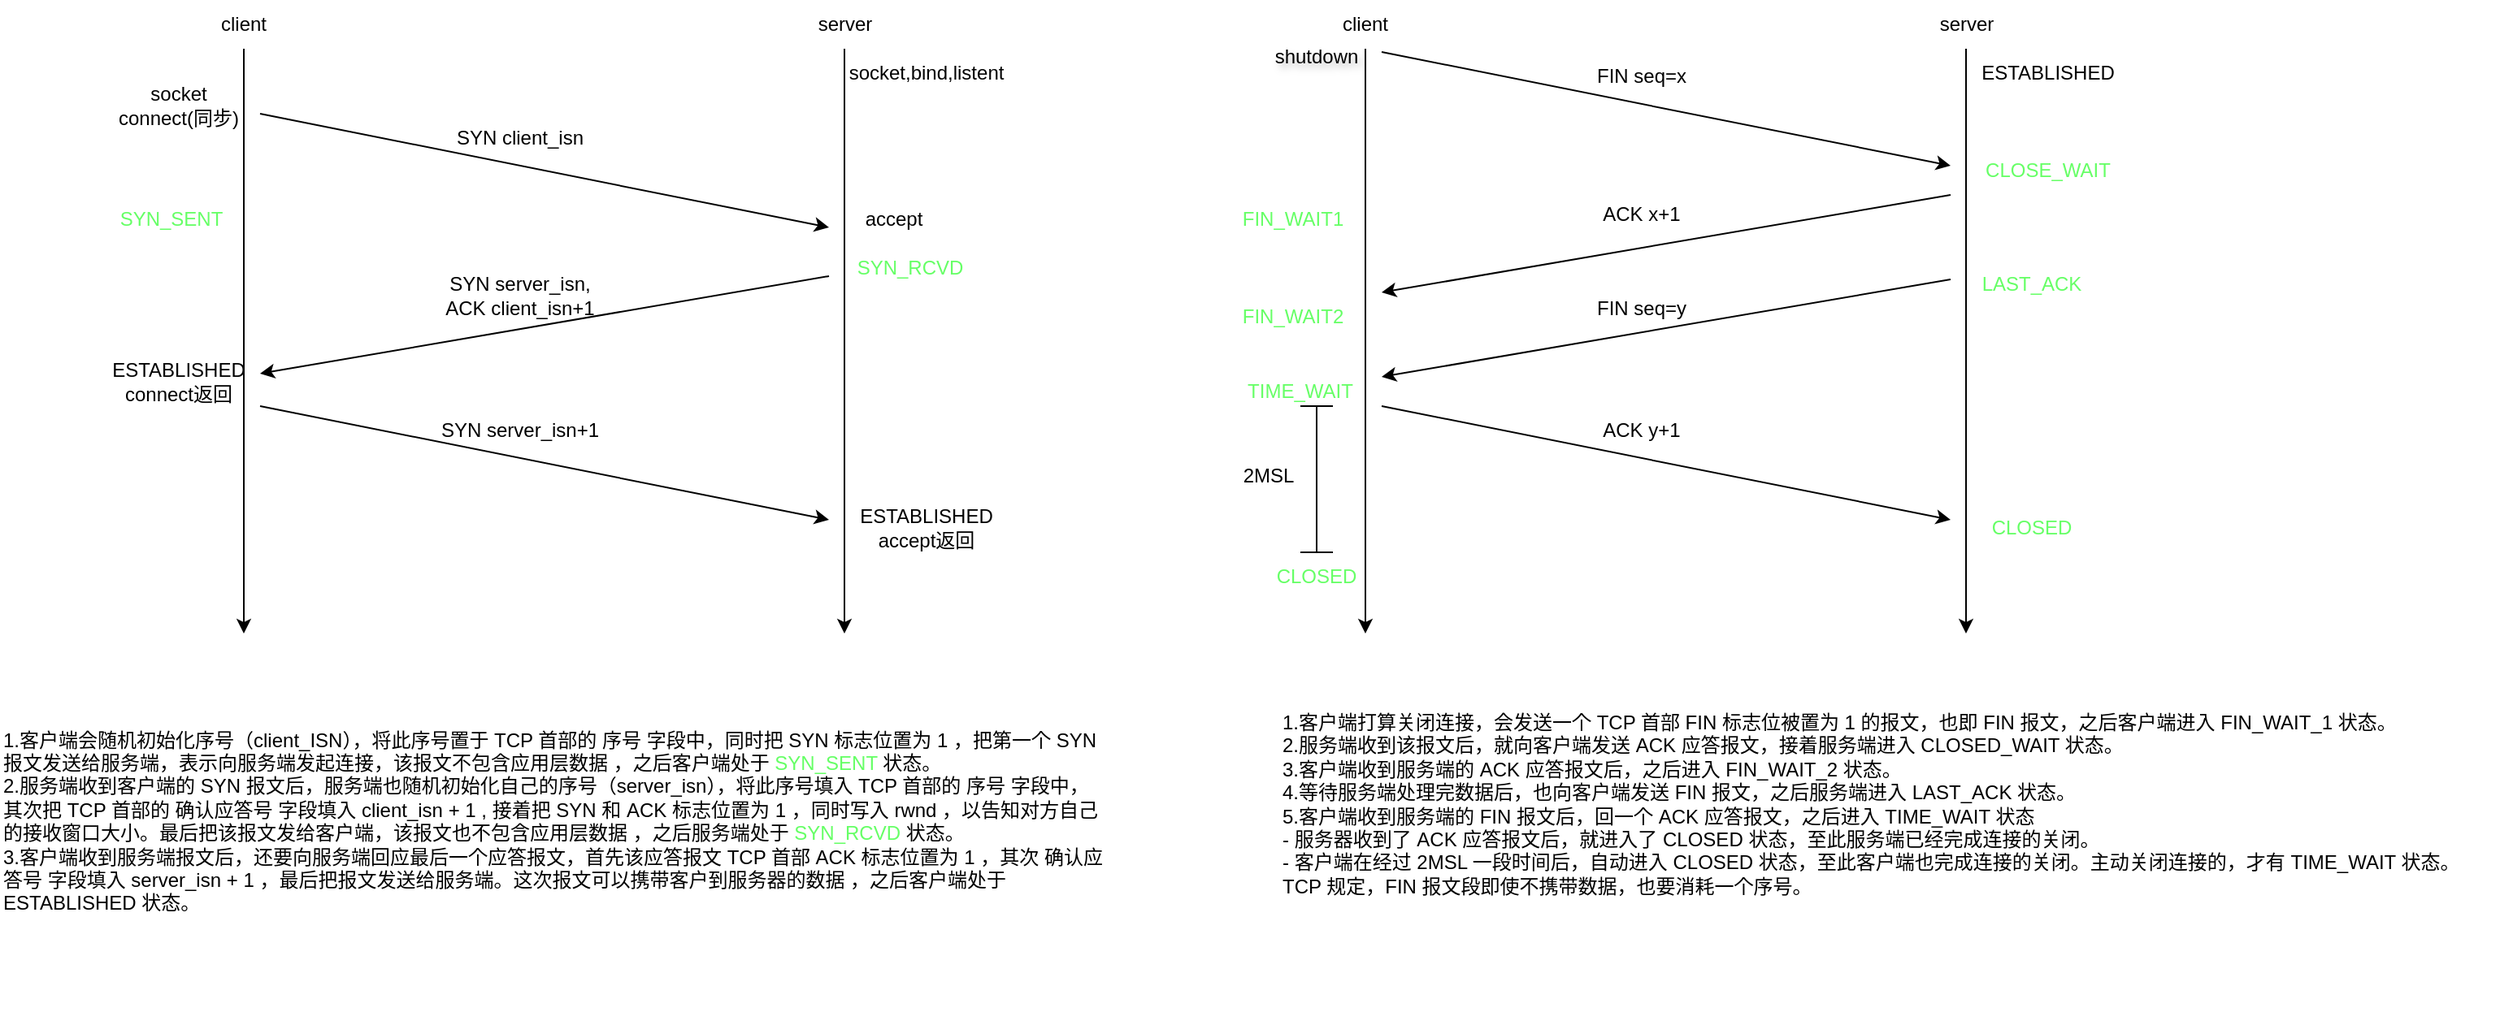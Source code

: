 <mxfile version="27.0.6">
  <diagram name="第 1 页" id="a8JhmEGu-Wv1vcs8Wqmk">
    <mxGraphModel dx="1473" dy="717" grid="1" gridSize="10" guides="1" tooltips="1" connect="1" arrows="1" fold="1" page="1" pageScale="1" pageWidth="827" pageHeight="1169" math="0" shadow="0">
      <root>
        <mxCell id="0" />
        <mxCell id="1" parent="0" />
        <mxCell id="XkKB2r11bsZm2Fxe6iz3-1" value="client" style="text;html=1;align=center;verticalAlign=middle;whiteSpace=wrap;rounded=0;" vertex="1" parent="1">
          <mxGeometry x="160" y="90" width="60" height="30" as="geometry" />
        </mxCell>
        <mxCell id="XkKB2r11bsZm2Fxe6iz3-2" value="server" style="text;html=1;align=center;verticalAlign=middle;whiteSpace=wrap;rounded=0;" vertex="1" parent="1">
          <mxGeometry x="530" y="90" width="60" height="30" as="geometry" />
        </mxCell>
        <mxCell id="XkKB2r11bsZm2Fxe6iz3-3" value="" style="endArrow=classic;html=1;rounded=0;exitX=0.5;exitY=1;exitDx=0;exitDy=0;" edge="1" parent="1" source="XkKB2r11bsZm2Fxe6iz3-1">
          <mxGeometry width="50" height="50" relative="1" as="geometry">
            <mxPoint x="190" y="530" as="sourcePoint" />
            <mxPoint x="190" y="480" as="targetPoint" />
          </mxGeometry>
        </mxCell>
        <mxCell id="XkKB2r11bsZm2Fxe6iz3-4" value="" style="endArrow=classic;html=1;rounded=0;exitX=0.5;exitY=1;exitDx=0;exitDy=0;" edge="1" parent="1">
          <mxGeometry width="50" height="50" relative="1" as="geometry">
            <mxPoint x="559.5" y="120" as="sourcePoint" />
            <mxPoint x="559.5" y="480" as="targetPoint" />
          </mxGeometry>
        </mxCell>
        <mxCell id="XkKB2r11bsZm2Fxe6iz3-5" value="&lt;div&gt;socket&lt;/div&gt;connect(同步)" style="text;html=1;align=center;verticalAlign=middle;whiteSpace=wrap;rounded=0;" vertex="1" parent="1">
          <mxGeometry x="110" y="140" width="80" height="30" as="geometry" />
        </mxCell>
        <mxCell id="XkKB2r11bsZm2Fxe6iz3-6" value="" style="endArrow=classic;html=1;rounded=0;" edge="1" parent="1">
          <mxGeometry width="50" height="50" relative="1" as="geometry">
            <mxPoint x="200" y="160" as="sourcePoint" />
            <mxPoint x="550" y="230" as="targetPoint" />
          </mxGeometry>
        </mxCell>
        <mxCell id="XkKB2r11bsZm2Fxe6iz3-7" value="SYN client_isn" style="text;html=1;align=center;verticalAlign=middle;whiteSpace=wrap;rounded=0;" vertex="1" parent="1">
          <mxGeometry x="300" y="160" width="120" height="30" as="geometry" />
        </mxCell>
        <mxCell id="XkKB2r11bsZm2Fxe6iz3-8" value="socket,bind,listent" style="text;html=1;align=center;verticalAlign=middle;whiteSpace=wrap;rounded=0;" vertex="1" parent="1">
          <mxGeometry x="570" y="120" width="80" height="30" as="geometry" />
        </mxCell>
        <mxCell id="XkKB2r11bsZm2Fxe6iz3-9" value="accept" style="text;html=1;align=center;verticalAlign=middle;whiteSpace=wrap;rounded=0;" vertex="1" parent="1">
          <mxGeometry x="550" y="210" width="80" height="30" as="geometry" />
        </mxCell>
        <mxCell id="XkKB2r11bsZm2Fxe6iz3-10" value="SYN_RCVD" style="text;html=1;align=center;verticalAlign=middle;whiteSpace=wrap;rounded=0;fontColor=#66FF66;" vertex="1" parent="1">
          <mxGeometry x="570" y="240" width="60" height="30" as="geometry" />
        </mxCell>
        <mxCell id="XkKB2r11bsZm2Fxe6iz3-11" value="" style="endArrow=classic;html=1;rounded=0;" edge="1" parent="1">
          <mxGeometry width="50" height="50" relative="1" as="geometry">
            <mxPoint x="550" y="260" as="sourcePoint" />
            <mxPoint x="200" y="320" as="targetPoint" />
          </mxGeometry>
        </mxCell>
        <mxCell id="XkKB2r11bsZm2Fxe6iz3-12" value="SYN server_isn,&lt;br&gt;ACK client_isn+1" style="text;html=1;align=center;verticalAlign=middle;whiteSpace=wrap;rounded=0;" vertex="1" parent="1">
          <mxGeometry x="300" y="257" width="120" height="30" as="geometry" />
        </mxCell>
        <mxCell id="XkKB2r11bsZm2Fxe6iz3-13" value="&lt;div&gt;ESTABLISHED&lt;/div&gt;connect返回" style="text;html=1;align=center;verticalAlign=middle;whiteSpace=wrap;rounded=0;" vertex="1" parent="1">
          <mxGeometry x="110" y="310" width="80" height="30" as="geometry" />
        </mxCell>
        <mxCell id="XkKB2r11bsZm2Fxe6iz3-14" value="" style="endArrow=classic;html=1;rounded=0;" edge="1" parent="1">
          <mxGeometry width="50" height="50" relative="1" as="geometry">
            <mxPoint x="200" y="340" as="sourcePoint" />
            <mxPoint x="550" y="410" as="targetPoint" />
          </mxGeometry>
        </mxCell>
        <mxCell id="XkKB2r11bsZm2Fxe6iz3-15" value="SYN server_isn+1" style="text;html=1;align=center;verticalAlign=middle;whiteSpace=wrap;rounded=0;" vertex="1" parent="1">
          <mxGeometry x="300" y="340" width="120" height="30" as="geometry" />
        </mxCell>
        <mxCell id="XkKB2r11bsZm2Fxe6iz3-16" value="&lt;div&gt;ESTABLISHED&lt;/div&gt;accept返回" style="text;html=1;align=center;verticalAlign=middle;whiteSpace=wrap;rounded=0;" vertex="1" parent="1">
          <mxGeometry x="570" y="400" width="80" height="30" as="geometry" />
        </mxCell>
        <mxCell id="XkKB2r11bsZm2Fxe6iz3-17" value="&lt;div&gt;1.客户端会随机初始化序号（client_ISN），将此序号置于 TCP 首部的 序号 字段中，同时把 SYN 标志位置为 1 ，把第一个 SYN 报文发送给服务端，表示向服务端发起连接，该报文不包含应用层数据 ，之后客户端处于 &lt;font style=&quot;color: rgb(102, 255, 102);&quot;&gt;SYN_SENT&lt;/font&gt; 状态。&lt;/div&gt;&lt;div&gt;2.服务端收到客户端的 SYN 报文后，服务端也随机初始化自己的序号（server_isn），将此序号填入 TCP 首部的 序号 字段中，其次把 TCP 首部的 确认应答号 字段填入 client_isn + 1 , 接着把 SYN 和 ACK 标志位置为 1 ，同时写入 rwnd ，以告知对方自己的接收窗口大小。最后把该报文发给客户端，该报文也不包含应用层数据 ，之后服务端处于 &lt;font style=&quot;color: rgb(102, 255, 102);&quot;&gt;SYN_RCVD&lt;/font&gt; 状态。&lt;/div&gt;&lt;div&gt;3.客户端收到服务端报文后，还要向服务端回应最后一个应答报文，首先该应答报文 TCP 首部 ACK 标志位置为 1 ，其次 确认应答号 字段填入 server_isn + 1 ，最后把报文发送给服务端。这次报文可以携带客户到服务器的数据 ，之后客户端处于 ESTABLISHED 状态。&lt;/div&gt;&lt;div&gt;&lt;br&gt;&lt;/div&gt;&lt;div&gt;&lt;br&gt;&lt;/div&gt;" style="text;html=1;align=left;verticalAlign=middle;whiteSpace=wrap;rounded=0;" vertex="1" parent="1">
          <mxGeometry x="40" y="500" width="680" height="220" as="geometry" />
        </mxCell>
        <mxCell id="XkKB2r11bsZm2Fxe6iz3-18" value="&lt;span style=&quot;text-wrap-mode: wrap;&quot;&gt;SYN_SENT&lt;/span&gt;" style="text;html=1;align=center;verticalAlign=middle;resizable=0;points=[];autosize=1;strokeColor=none;fillColor=none;fontColor=#66FF66;" vertex="1" parent="1">
          <mxGeometry x="100" y="210" width="90" height="30" as="geometry" />
        </mxCell>
        <mxCell id="XkKB2r11bsZm2Fxe6iz3-19" value="client" style="text;html=1;align=center;verticalAlign=middle;whiteSpace=wrap;rounded=0;" vertex="1" parent="1">
          <mxGeometry x="850" y="90" width="60" height="30" as="geometry" />
        </mxCell>
        <mxCell id="XkKB2r11bsZm2Fxe6iz3-20" value="server" style="text;html=1;align=center;verticalAlign=middle;whiteSpace=wrap;rounded=0;" vertex="1" parent="1">
          <mxGeometry x="1220" y="90" width="60" height="30" as="geometry" />
        </mxCell>
        <mxCell id="XkKB2r11bsZm2Fxe6iz3-21" value="" style="endArrow=classic;html=1;rounded=0;exitX=0.5;exitY=1;exitDx=0;exitDy=0;" edge="1" parent="1" source="XkKB2r11bsZm2Fxe6iz3-19">
          <mxGeometry width="50" height="50" relative="1" as="geometry">
            <mxPoint x="880" y="530" as="sourcePoint" />
            <mxPoint x="880" y="480" as="targetPoint" />
          </mxGeometry>
        </mxCell>
        <mxCell id="XkKB2r11bsZm2Fxe6iz3-22" value="" style="endArrow=classic;html=1;rounded=0;exitX=0.5;exitY=1;exitDx=0;exitDy=0;" edge="1" parent="1">
          <mxGeometry width="50" height="50" relative="1" as="geometry">
            <mxPoint x="1249.5" y="120" as="sourcePoint" />
            <mxPoint x="1249.5" y="480" as="targetPoint" />
          </mxGeometry>
        </mxCell>
        <mxCell id="XkKB2r11bsZm2Fxe6iz3-23" value="&lt;div&gt;&lt;span style=&quot;background-color: transparent; color: light-dark(rgb(0, 0, 0), rgb(255, 255, 255));&quot;&gt;shutdown&lt;/span&gt;&lt;/div&gt;" style="text;html=1;align=center;verticalAlign=middle;whiteSpace=wrap;rounded=0;textShadow=1;" vertex="1" parent="1">
          <mxGeometry x="810" y="110" width="80" height="30" as="geometry" />
        </mxCell>
        <mxCell id="XkKB2r11bsZm2Fxe6iz3-24" value="" style="endArrow=classic;html=1;rounded=0;" edge="1" parent="1">
          <mxGeometry width="50" height="50" relative="1" as="geometry">
            <mxPoint x="890" y="122" as="sourcePoint" />
            <mxPoint x="1240" y="192" as="targetPoint" />
          </mxGeometry>
        </mxCell>
        <mxCell id="XkKB2r11bsZm2Fxe6iz3-25" value="FIN seq=x" style="text;html=1;align=center;verticalAlign=middle;whiteSpace=wrap;rounded=0;" vertex="1" parent="1">
          <mxGeometry x="990" y="122" width="120" height="30" as="geometry" />
        </mxCell>
        <mxCell id="XkKB2r11bsZm2Fxe6iz3-26" value="ESTABLISHED" style="text;html=1;align=center;verticalAlign=middle;whiteSpace=wrap;rounded=0;" vertex="1" parent="1">
          <mxGeometry x="1260" y="120" width="80" height="30" as="geometry" />
        </mxCell>
        <mxCell id="XkKB2r11bsZm2Fxe6iz3-27" value="CLOSE_WAIT" style="text;html=1;align=center;verticalAlign=middle;whiteSpace=wrap;rounded=0;fontColor=#66FF66;" vertex="1" parent="1">
          <mxGeometry x="1260" y="180" width="80" height="30" as="geometry" />
        </mxCell>
        <mxCell id="XkKB2r11bsZm2Fxe6iz3-28" value="" style="endArrow=classic;html=1;rounded=0;" edge="1" parent="1">
          <mxGeometry width="50" height="50" relative="1" as="geometry">
            <mxPoint x="1240" y="210" as="sourcePoint" />
            <mxPoint x="890" y="270" as="targetPoint" />
          </mxGeometry>
        </mxCell>
        <mxCell id="XkKB2r11bsZm2Fxe6iz3-29" value="ACK x+1" style="text;html=1;align=center;verticalAlign=middle;whiteSpace=wrap;rounded=0;" vertex="1" parent="1">
          <mxGeometry x="990" y="207" width="120" height="30" as="geometry" />
        </mxCell>
        <mxCell id="XkKB2r11bsZm2Fxe6iz3-30" value="&lt;span style=&quot;color: rgb(102, 255, 102);&quot;&gt;TIME_WAIT&lt;/span&gt;" style="text;html=1;align=center;verticalAlign=middle;whiteSpace=wrap;rounded=0;" vertex="1" parent="1">
          <mxGeometry x="800" y="316" width="80" height="30" as="geometry" />
        </mxCell>
        <mxCell id="XkKB2r11bsZm2Fxe6iz3-31" value="" style="endArrow=classic;html=1;rounded=0;" edge="1" parent="1">
          <mxGeometry width="50" height="50" relative="1" as="geometry">
            <mxPoint x="890" y="340" as="sourcePoint" />
            <mxPoint x="1240" y="410" as="targetPoint" />
          </mxGeometry>
        </mxCell>
        <mxCell id="XkKB2r11bsZm2Fxe6iz3-32" value="ACK y+1" style="text;html=1;align=center;verticalAlign=middle;whiteSpace=wrap;rounded=0;" vertex="1" parent="1">
          <mxGeometry x="990" y="340" width="120" height="30" as="geometry" />
        </mxCell>
        <mxCell id="XkKB2r11bsZm2Fxe6iz3-33" value="&lt;span style=&quot;color: rgb(102, 255, 102);&quot;&gt;CLOSED&lt;/span&gt;" style="text;html=1;align=center;verticalAlign=middle;whiteSpace=wrap;rounded=0;" vertex="1" parent="1">
          <mxGeometry x="1250" y="400" width="80" height="30" as="geometry" />
        </mxCell>
        <mxCell id="XkKB2r11bsZm2Fxe6iz3-34" value="&lt;span style=&quot;text-wrap-mode: wrap;&quot;&gt;FIN_WAIT1&lt;/span&gt;" style="text;html=1;align=center;verticalAlign=middle;resizable=0;points=[];autosize=1;strokeColor=none;fillColor=none;fontColor=#66FF66;" vertex="1" parent="1">
          <mxGeometry x="790" y="210" width="90" height="30" as="geometry" />
        </mxCell>
        <mxCell id="XkKB2r11bsZm2Fxe6iz3-35" value="" style="endArrow=classic;html=1;rounded=0;" edge="1" parent="1">
          <mxGeometry width="50" height="50" relative="1" as="geometry">
            <mxPoint x="1240" y="262" as="sourcePoint" />
            <mxPoint x="890" y="322" as="targetPoint" />
          </mxGeometry>
        </mxCell>
        <mxCell id="XkKB2r11bsZm2Fxe6iz3-36" value="FIN seq=y" style="text;html=1;align=center;verticalAlign=middle;whiteSpace=wrap;rounded=0;" vertex="1" parent="1">
          <mxGeometry x="990" y="265" width="120" height="30" as="geometry" />
        </mxCell>
        <mxCell id="XkKB2r11bsZm2Fxe6iz3-37" value="" style="shape=crossbar;whiteSpace=wrap;html=1;rounded=1;direction=south;" vertex="1" parent="1">
          <mxGeometry x="840" y="340" width="20" height="90" as="geometry" />
        </mxCell>
        <mxCell id="XkKB2r11bsZm2Fxe6iz3-38" value="2MSL" style="text;html=1;align=center;verticalAlign=middle;resizable=0;points=[];autosize=1;strokeColor=none;fillColor=none;" vertex="1" parent="1">
          <mxGeometry x="795" y="368" width="50" height="30" as="geometry" />
        </mxCell>
        <mxCell id="XkKB2r11bsZm2Fxe6iz3-39" value="LAST_ACK" style="text;html=1;align=center;verticalAlign=middle;whiteSpace=wrap;rounded=0;fontColor=#66FF66;" vertex="1" parent="1">
          <mxGeometry x="1260" y="250" width="60" height="30" as="geometry" />
        </mxCell>
        <mxCell id="XkKB2r11bsZm2Fxe6iz3-40" value="&lt;span style=&quot;text-wrap-mode: wrap;&quot;&gt;FIN_WAIT2&lt;/span&gt;" style="text;html=1;align=center;verticalAlign=middle;resizable=0;points=[];autosize=1;strokeColor=none;fillColor=none;fontColor=#66FF66;" vertex="1" parent="1">
          <mxGeometry x="790" y="270" width="90" height="30" as="geometry" />
        </mxCell>
        <mxCell id="XkKB2r11bsZm2Fxe6iz3-41" value="&lt;span style=&quot;color: rgb(102, 255, 102);&quot;&gt;CLOSED&lt;/span&gt;" style="text;html=1;align=center;verticalAlign=middle;whiteSpace=wrap;rounded=0;" vertex="1" parent="1">
          <mxGeometry x="810" y="430" width="80" height="30" as="geometry" />
        </mxCell>
        <mxCell id="XkKB2r11bsZm2Fxe6iz3-42" value="&lt;div&gt;1.客户端打算关闭连接，会发送一个 TCP 首部 FIN 标志位被置为 1 的报文，也即 FIN 报文，之后客户端进入 FIN_WAIT_1 状态。&lt;/div&gt;&lt;div&gt;2.服务端收到该报文后，就向客户端发送 ACK 应答报文，接着服务端进入 CLOSED_WAIT 状态。&lt;/div&gt;&lt;div&gt;3.客户端收到服务端的 ACK 应答报文后，之后进入 FIN_WAIT_2 状态。&lt;/div&gt;&lt;div&gt;4.等待服务端处理完数据后，也向客户端发送 FIN 报文，之后服务端进入 LAST_ACK 状态。&lt;/div&gt;&lt;div&gt;5.客户端收到服务端的 FIN 报文后，回一个 ACK 应答报文，之后进入 TIME_WAIT 状态&lt;/div&gt;&lt;div&gt;- 服务器收到了 ACK 应答报文后，就进入了 CLOSED 状态，至此服务端已经完成连接的关闭。&lt;/div&gt;&lt;div&gt;- 客户端在经过 2MSL 一段时间后，自动进入 CLOSED 状态，至此客户端也完成连接的关闭。主动关闭连接的，才有 TIME_WAIT 状态。 &lt;br&gt;TCP 规定，FIN 报文段即使不携带数据，也要消耗一个序号。&lt;/div&gt;" style="text;html=1;align=left;verticalAlign=middle;resizable=0;points=[];autosize=1;strokeColor=none;fillColor=none;" vertex="1" parent="1">
          <mxGeometry x="827" y="520" width="750" height="130" as="geometry" />
        </mxCell>
      </root>
    </mxGraphModel>
  </diagram>
</mxfile>
